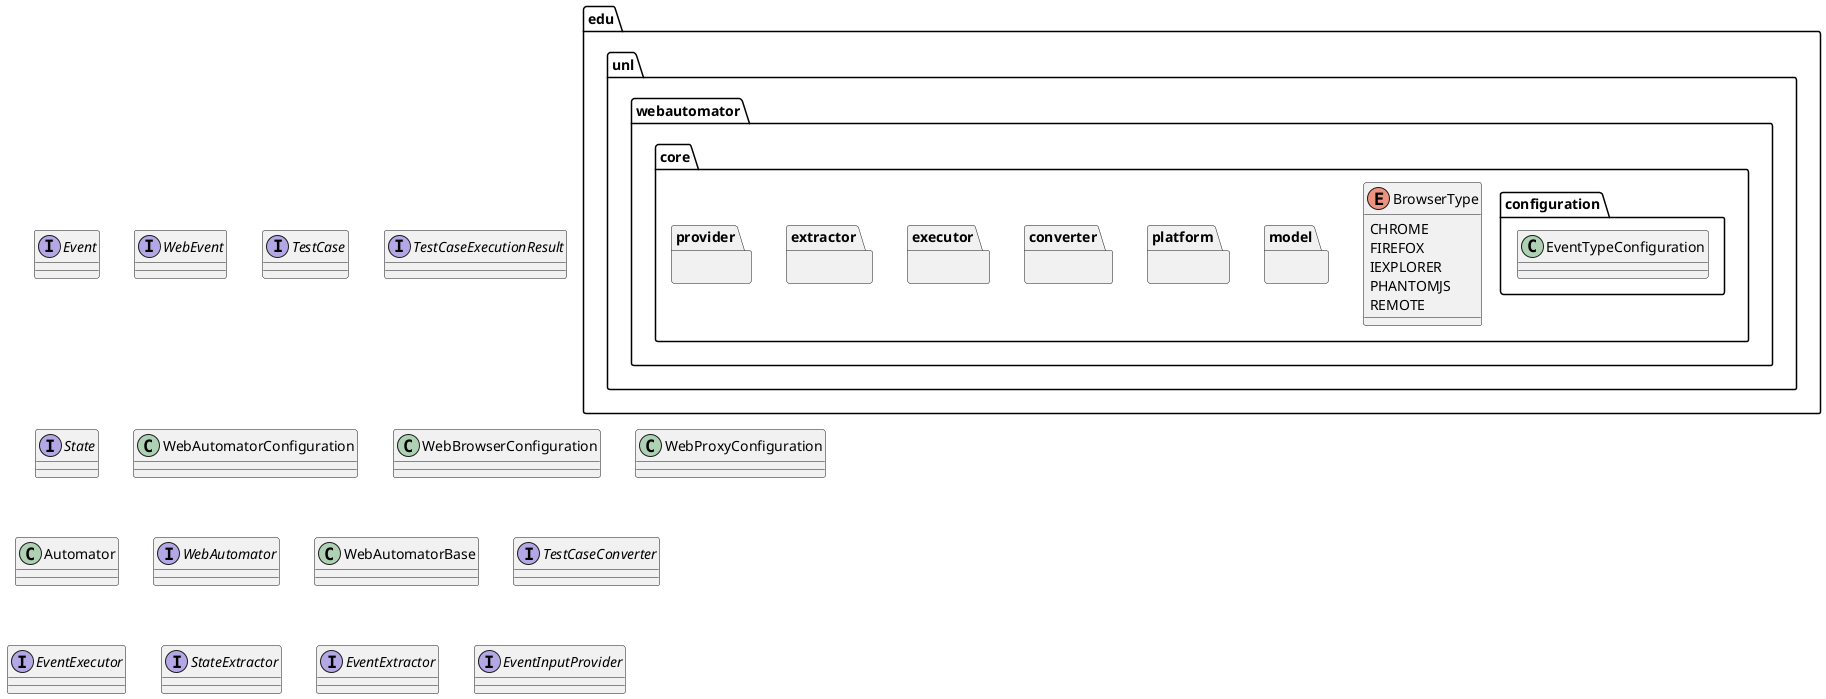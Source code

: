 @startuml
package edu.unl.webautomator.core {
    'package edu.unl.webautomator.core.internal {}

    package edu.unl.webautomator.core.model {
     'package edu.unl.webautomator.core.model.internal {}

    }
    package edu.unl.webautomator.core.configuration {
        'package edu.unl.webautomator.core.configuration.internal{}
    }
    package edu.unl.webautomator.core.platform {
        'package edu.unl.webautomator.core.platform.internal{}
    }
    package edu.unl.webautomator.core.converter{
        'package edu.unl.webautomator.core.converter.internal{}
    }
    package edu.unl.webautomator.core.executor{
        'package edu.unl.webautomator.core.executor.internal{}
    }
    package edu.unl.webautomator.core.extractor{
        'package edu.unl.webautomator.core.extractor.internal{}
    }
    package edu.unl.webautomator.core.provider{
        'package edu.unl.webautomator.core.provider.internal{}
    }
}




interface Event
interface WebEvent
interface TestCase
interface TestCaseExecutionResult
interface State

class WebAutomatorConfiguration
class WebBrowserConfiguration
class WebProxyConfiguration
class edu.unl.webautomator.core.configuration.EventTypeConfiguration

class Automator
interface WebAutomator
class WebAutomatorBase
enum edu.unl.webautomator.core.BrowserType
interface TestCaseConverter
interface EventExecutor
interface StateExtractor
interface EventExtractor
interface EventInputProvider






enum edu.unl.webautomator.core.BrowserType{
    CHROME
    FIREFOX
    IEXPLORER
    PHANTOMJS
    REMOTE
}


@enduml

/*
abstract class AbstractList
abstract AbstractCollection
interface List
interface Collection

List <|-- AbstractList
Collection <|-- AbstractCollection

Collection <|- List
AbstractList <|-- ArrayList

class ArrayList {
+ Object[] elementData
- size()
}

enum TimeUnit {
  DAYS
  HOURS
  MINUTES
}
*/
